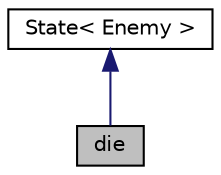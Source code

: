 digraph "die"
{
 // LATEX_PDF_SIZE
  edge [fontname="Helvetica",fontsize="10",labelfontname="Helvetica",labelfontsize="10"];
  node [fontname="Helvetica",fontsize="10",shape=record];
  Node1 [label="die",height=0.2,width=0.4,color="black", fillcolor="grey75", style="filled", fontcolor="black",tooltip="A derived class that inherits from the state class. Represents the Die state of the Enemy FSM."];
  Node2 -> Node1 [dir="back",color="midnightblue",fontsize="10",style="solid"];
  Node2 [label="State\< Enemy \>",height=0.2,width=0.4,color="black", fillcolor="white", style="filled",URL="$class_state.html",tooltip=" "];
}
